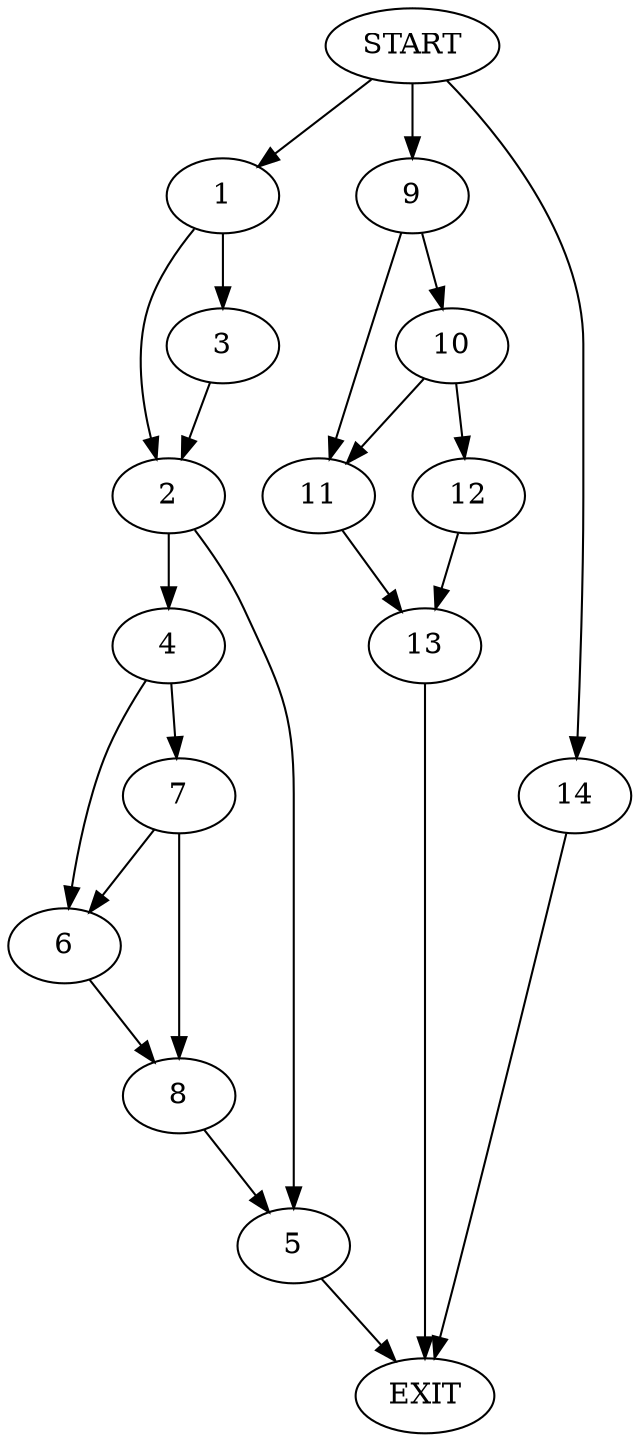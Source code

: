 digraph {
0 [label="START"]
15 [label="EXIT"]
0 -> 1
1 -> 2
1 -> 3
2 -> 4
2 -> 5
3 -> 2
4 -> 6
4 -> 7
5 -> 15
6 -> 8
7 -> 6
7 -> 8
0 -> 9
9 -> 10
9 -> 11
10 -> 11
10 -> 12
11 -> 13
12 -> 13
13 -> 15
8 -> 5
0 -> 14
14 -> 15
}
